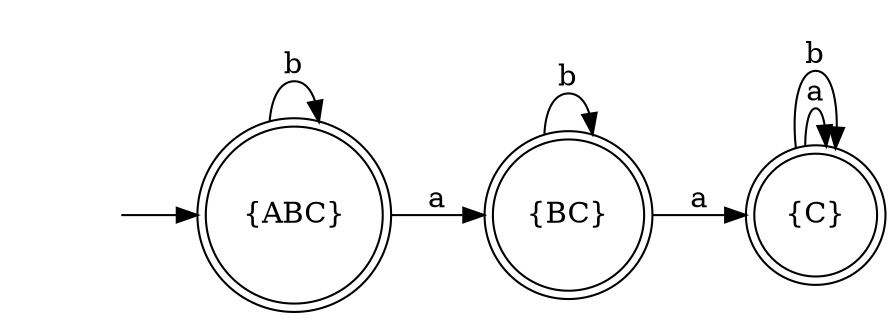 digraph myAutomaton {
rankdir=LR;
" " [shape=none]
"{ABC}" [shape=doublecircle]
"{BC}" [shape=doublecircle]
"{C}" [shape=doublecircle]

" " -> "{ABC}""{ABC}" -> "{BC}"[label="a"]
"{ABC}" -> "{ABC}"[label="b"]
"{BC}" -> "{C}"[label="a"]
"{BC}" -> "{BC}"[label="b"]
"{C}" -> "{C}"[label="a"]
"{C}" -> "{C}"[label="b"]
}